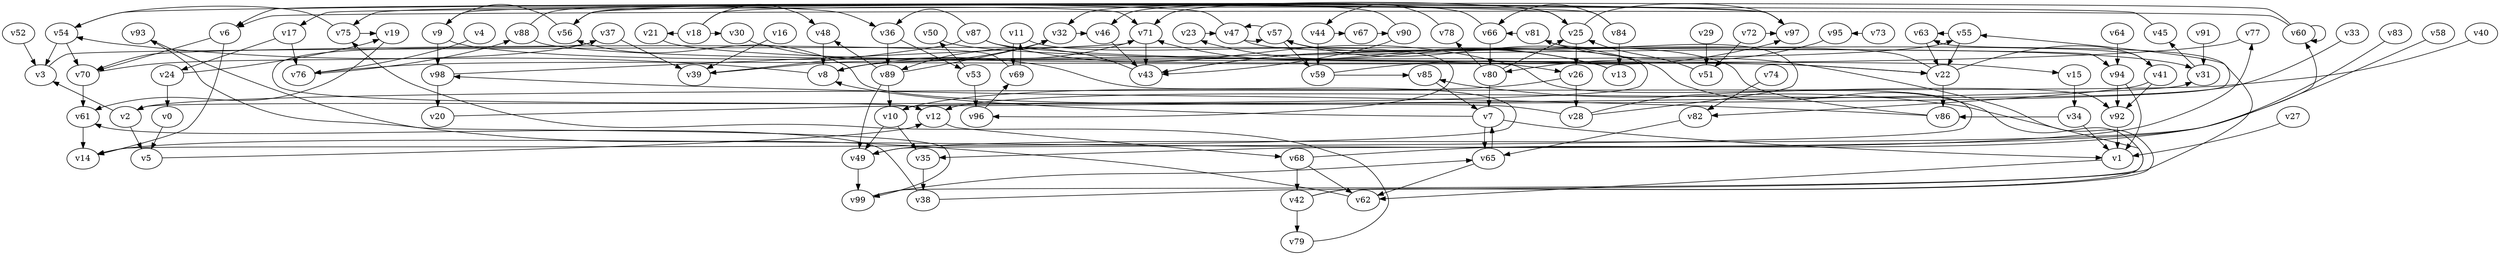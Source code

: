 // Benchmark game 144 - 100 vertices
digraph G {
    v0 [name="v0", player=0];
    v1 [name="v1", player=1];
    v2 [name="v2", player=0];
    v3 [name="v3", player=1];
    v4 [name="v4", player=0];
    v5 [name="v5", player=0, target=1];
    v6 [name="v6", player=1];
    v7 [name="v7", player=1];
    v8 [name="v8", player=1];
    v9 [name="v9", player=0, target=1];
    v10 [name="v10", player=0, target=1];
    v11 [name="v11", player=1];
    v12 [name="v12", player=1];
    v13 [name="v13", player=0];
    v14 [name="v14", player=0];
    v15 [name="v15", player=1, target=1];
    v16 [name="v16", player=0];
    v17 [name="v17", player=1];
    v18 [name="v18", player=1];
    v19 [name="v19", player=1, target=1];
    v20 [name="v20", player=1];
    v21 [name="v21", player=1];
    v22 [name="v22", player=0];
    v23 [name="v23", player=1, target=1];
    v24 [name="v24", player=0, target=1];
    v25 [name="v25", player=1];
    v26 [name="v26", player=1];
    v27 [name="v27", player=0, target=1];
    v28 [name="v28", player=1, target=1];
    v29 [name="v29", player=0];
    v30 [name="v30", player=1];
    v31 [name="v31", player=1];
    v32 [name="v32", player=1];
    v33 [name="v33", player=0];
    v34 [name="v34", player=1];
    v35 [name="v35", player=1];
    v36 [name="v36", player=0];
    v37 [name="v37", player=1];
    v38 [name="v38", player=0];
    v39 [name="v39", player=1];
    v40 [name="v40", player=0];
    v41 [name="v41", player=0];
    v42 [name="v42", player=1];
    v43 [name="v43", player=1];
    v44 [name="v44", player=0];
    v45 [name="v45", player=0];
    v46 [name="v46", player=1];
    v47 [name="v47", player=1];
    v48 [name="v48", player=1];
    v49 [name="v49", player=1];
    v50 [name="v50", player=1];
    v51 [name="v51", player=0];
    v52 [name="v52", player=0];
    v53 [name="v53", player=1, target=1];
    v54 [name="v54", player=0];
    v55 [name="v55", player=1];
    v56 [name="v56", player=0];
    v57 [name="v57", player=0];
    v58 [name="v58", player=0];
    v59 [name="v59", player=1];
    v60 [name="v60", player=0];
    v61 [name="v61", player=1];
    v62 [name="v62", player=0];
    v63 [name="v63", player=1];
    v64 [name="v64", player=0];
    v65 [name="v65", player=0];
    v66 [name="v66", player=0];
    v67 [name="v67", player=0];
    v68 [name="v68", player=0];
    v69 [name="v69", player=1];
    v70 [name="v70", player=1];
    v71 [name="v71", player=1, target=1];
    v72 [name="v72", player=0];
    v73 [name="v73", player=1];
    v74 [name="v74", player=1];
    v75 [name="v75", player=0];
    v76 [name="v76", player=1, target=1];
    v77 [name="v77", player=1];
    v78 [name="v78", player=0];
    v79 [name="v79", player=1];
    v80 [name="v80", player=0, target=1];
    v81 [name="v81", player=0];
    v82 [name="v82", player=1];
    v83 [name="v83", player=1];
    v84 [name="v84", player=1];
    v85 [name="v85", player=0];
    v86 [name="v86", player=1];
    v87 [name="v87", player=0, target=1];
    v88 [name="v88", player=1];
    v89 [name="v89", player=1, target=1];
    v90 [name="v90", player=0];
    v91 [name="v91", player=1, target=1];
    v92 [name="v92", player=1];
    v93 [name="v93", player=1];
    v94 [name="v94", player=1];
    v95 [name="v95", player=0];
    v96 [name="v96", player=0];
    v97 [name="v97", player=1];
    v98 [name="v98", player=1];
    v99 [name="v99", player=1];

    v0 -> v5;
    v1 -> v62 [constraint="time == 17"];
    v2 -> v3 [constraint="time <= 19"];
    v3 -> v94 [constraint="time == 17"];
    v4 -> v76 [constraint="time >= 9"];
    v5 -> v12 [constraint="time <= 17"];
    v6 -> v70 [constraint="time >= 8"];
    v7 -> v1 [constraint="time % 5 == 3"];
    v8 -> v55 [constraint="time % 6 == 2"];
    v9 -> v25 [constraint="time >= 2"];
    v10 -> v55 [constraint="time == 19"];
    v11 -> v69;
    v12 -> v68;
    v13 -> v23 [constraint="time == 9"];
    v14 -> v77 [constraint="time >= 2"];
    v15 -> v34;
    v16 -> v39;
    v17 -> v76;
    v18 -> v48 [constraint="(time >= 9) && (time <= 19)"];
    v19 -> v61 [constraint="time % 6 == 2"];
    v20 -> v31 [constraint="time % 3 == 1"];
    v21 -> v22 [constraint="(time >= 1) && (time <= 16)"];
    v22 -> v43 [constraint="time >= 11"];
    v23 -> v47 [constraint="time % 6 == 3"];
    v24 -> v19 [constraint="time <= 6"];
    v25 -> v26;
    v26 -> v28;
    v27 -> v1;
    v28 -> v92 [constraint="time % 5 == 4"];
    v29 -> v51;
    v30 -> v14 [constraint="time == 16"];
    v31 -> v45 [constraint="time == 11"];
    v32 -> v46 [constraint="time == 11"];
    v33 -> v12 [constraint="time % 2 == 1"];
    v34 -> v86 [constraint="time <= 7"];
    v35 -> v38;
    v36 -> v53;
    v37 -> v39;
    v38 -> v63 [constraint="time == 0"];
    v39 -> v32 [constraint="time % 2 == 0"];
    v40 -> v2 [constraint="time % 2 == 0"];
    v41 -> v82 [constraint="time <= 13"];
    v42 -> v79;
    v43 -> v41 [constraint="time % 5 == 2"];
    v44 -> v67 [constraint="time % 5 == 2"];
    v45 -> v17 [constraint="time == 15"];
    v46 -> v43 [constraint="time >= 2"];
    v47 -> v56 [constraint="time == 18"];
    v48 -> v8;
    v49 -> v99;
    v50 -> v22 [constraint="(time % 3 == 0) || (time % 3 == 1)"];
    v51 -> v25 [constraint="(time % 3 == 0) || (time % 5 == 0)"];
    v52 -> v3 [constraint="time >= 14"];
    v53 -> v96;
    v54 -> v3;
    v55 -> v22;
    v56 -> v9 [constraint="time >= 8"];
    v57 -> v59 [constraint="time == 0"];
    v58 -> v49 [constraint="(time >= 3) && (time <= 20)"];
    v59 -> v85 [constraint="time % 5 == 4"];
    v60 -> v60;
    v61 -> v14;
    v62 -> v93 [constraint="time % 6 == 2"];
    v63 -> v22;
    v64 -> v94;
    v65 -> v62;
    v66 -> v80;
    v67 -> v90 [constraint="time % 2 == 1"];
    v68 -> v60 [constraint="time % 6 == 5"];
    v69 -> v11;
    v70 -> v61;
    v71 -> v8 [constraint="time % 6 == 2"];
    v72 -> v97 [constraint="time % 6 == 5"];
    v73 -> v95 [constraint="time <= 24"];
    v74 -> v82;
    v75 -> v19 [constraint="time == 7"];
    v76 -> v88 [constraint="time % 3 == 1"];
    v77 -> v76 [constraint="time == 9"];
    v78 -> v44 [constraint="time % 4 == 0"];
    v79 -> v75 [constraint="time == 6"];
    v80 -> v25 [constraint="time <= 24"];
    v81 -> v66 [constraint="time == 7"];
    v82 -> v65;
    v83 -> v35 [constraint="time >= 15"];
    v84 -> v75 [constraint="time % 3 == 1"];
    v85 -> v7;
    v86 -> v57 [constraint="time % 3 == 1"];
    v87 -> v39 [constraint="time <= 17"];
    v88 -> v26 [constraint="time >= 5"];
    v89 -> v49;
    v90 -> v32 [constraint="time % 4 == 0"];
    v91 -> v31;
    v92 -> v1;
    v93 -> v99 [constraint="time == 5"];
    v94 -> v92;
    v95 -> v80 [constraint="time % 4 == 2"];
    v96 -> v69 [constraint="time % 3 == 0"];
    v97 -> v54 [constraint="time >= 12"];
    v98 -> v71 [constraint="time % 5 == 0"];
    v99 -> v65 [constraint="time % 3 == 0"];
    v18 -> v30 [constraint="time <= 8"];
    v9 -> v31 [constraint="time % 4 == 1"];
    v22 -> v41 [constraint="time >= 10"];
    v87 -> v36 [constraint="time == 0"];
    v26 -> v10 [constraint="time == 17"];
    v84 -> v13;
    v11 -> v96 [constraint="time % 3 == 1"];
    v60 -> v6 [constraint="time >= 4"];
    v7 -> v65;
    v10 -> v35;
    v28 -> v56 [constraint="time == 8"];
    v90 -> v43 [constraint="time % 4 == 0"];
    v56 -> v97 [constraint="time <= 25"];
    v24 -> v0;
    v43 -> v89 [constraint="(time >= 8) && (time <= 21)"];
    v47 -> v57 [constraint="time % 4 == 0"];
    v53 -> v50 [constraint="time <= 16"];
    v42 -> v81 [constraint="time % 2 == 1"];
    v18 -> v71 [constraint="time == 4"];
    v9 -> v98;
    v6 -> v14 [constraint="time == 2"];
    v38 -> v61 [constraint="time <= 10"];
    v22 -> v86;
    v88 -> v36 [constraint="time == 3"];
    v72 -> v51 [constraint="time >= 6"];
    v10 -> v49;
    v37 -> v12 [constraint="time % 2 == 1"];
    v34 -> v1;
    v41 -> v92;
    v94 -> v1 [constraint="time % 6 == 2"];
    v98 -> v20;
    v59 -> v97 [constraint="time % 2 == 0"];
    v80 -> v78 [constraint="time == 17"];
    v75 -> v54 [constraint="time == 18"];
    v89 -> v10;
    v13 -> v71 [constraint="time <= 5"];
    v84 -> v66 [constraint="time == 2"];
    v42 -> v57 [constraint="time <= 23"];
    v87 -> v15 [constraint="time == 15"];
    v8 -> v54 [constraint="time <= 18"];
    v60 -> v6 [constraint="time % 6 == 3"];
    v55 -> v63 [constraint="time >= 9"];
    v68 -> v42;
    v54 -> v70;
    v25 -> v71 [constraint="(time >= 3) && (time <= 25)"];
    v66 -> v46 [constraint="time == 9"];
    v7 -> v8 [constraint="time <= 15"];
    v36 -> v89;
    v47 -> v2 [constraint="time == 18"];
    v71 -> v43;
    v69 -> v70 [constraint="time % 2 == 1"];
    v86 -> v98 [constraint="time >= 14"];
    v68 -> v62;
    v65 -> v7 [constraint="time % 4 == 0"];
    v89 -> v32 [constraint="time % 5 == 3"];
    v57 -> v47 [constraint="time == 3"];
    v89 -> v48 [constraint="time % 4 == 0"];
    v17 -> v24;
    v25 -> v97 [constraint="time >= 3"];
    v87 -> v49 [constraint="time % 6 == 5"];
    v99 -> v85 [constraint="time == 19"];
    v44 -> v59;
    v28 -> v81 [constraint="time % 4 == 3"];
    v2 -> v5;
    v70 -> v37 [constraint="time == 20"];
    v18 -> v21 [constraint="time >= 15"];
    v80 -> v7;
}
